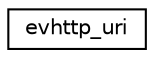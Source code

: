 digraph G
{
  edge [fontname="Helvetica",fontsize="10",labelfontname="Helvetica",labelfontsize="10"];
  node [fontname="Helvetica",fontsize="10",shape=record];
  rankdir="LR";
  Node1 [label="evhttp_uri",height=0.2,width=0.4,color="black", fillcolor="white", style="filled",URL="$structevhttp__uri.html"];
}
